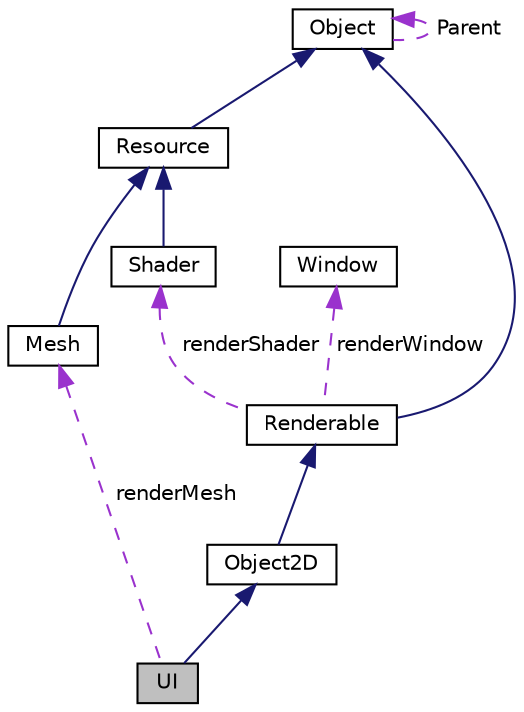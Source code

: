 digraph "UI"
{
  edge [fontname="Helvetica",fontsize="10",labelfontname="Helvetica",labelfontsize="10"];
  node [fontname="Helvetica",fontsize="10",shape=record];
  Node1 [label="UI",height=0.2,width=0.4,color="black", fillcolor="grey75", style="filled", fontcolor="black"];
  Node2 -> Node1 [dir="back",color="midnightblue",fontsize="10",style="solid",fontname="Helvetica"];
  Node2 [label="Object2D",height=0.2,width=0.4,color="black", fillcolor="white", style="filled",URL="$class_object2_d.html"];
  Node3 -> Node2 [dir="back",color="midnightblue",fontsize="10",style="solid",fontname="Helvetica"];
  Node3 [label="Renderable",height=0.2,width=0.4,color="black", fillcolor="white", style="filled",URL="$class_renderable.html"];
  Node4 -> Node3 [dir="back",color="midnightblue",fontsize="10",style="solid",fontname="Helvetica"];
  Node4 [label="Object",height=0.2,width=0.4,color="black", fillcolor="white", style="filled",URL="$class_object.html"];
  Node4 -> Node4 [dir="back",color="darkorchid3",fontsize="10",style="dashed",label=" Parent" ,fontname="Helvetica"];
  Node5 -> Node3 [dir="back",color="darkorchid3",fontsize="10",style="dashed",label=" renderShader" ,fontname="Helvetica"];
  Node5 [label="Shader",height=0.2,width=0.4,color="black", fillcolor="white", style="filled",URL="$class_shader.html"];
  Node6 -> Node5 [dir="back",color="midnightblue",fontsize="10",style="solid",fontname="Helvetica"];
  Node6 [label="Resource",height=0.2,width=0.4,color="black", fillcolor="white", style="filled",URL="$class_resource.html"];
  Node4 -> Node6 [dir="back",color="midnightblue",fontsize="10",style="solid",fontname="Helvetica"];
  Node7 -> Node3 [dir="back",color="darkorchid3",fontsize="10",style="dashed",label=" renderWindow" ,fontname="Helvetica"];
  Node7 [label="Window",height=0.2,width=0.4,color="black", fillcolor="white", style="filled",URL="$class_window.html"];
  Node8 -> Node1 [dir="back",color="darkorchid3",fontsize="10",style="dashed",label=" renderMesh" ,fontname="Helvetica"];
  Node8 [label="Mesh",height=0.2,width=0.4,color="black", fillcolor="white", style="filled",URL="$class_mesh.html"];
  Node6 -> Node8 [dir="back",color="midnightblue",fontsize="10",style="solid",fontname="Helvetica"];
}
